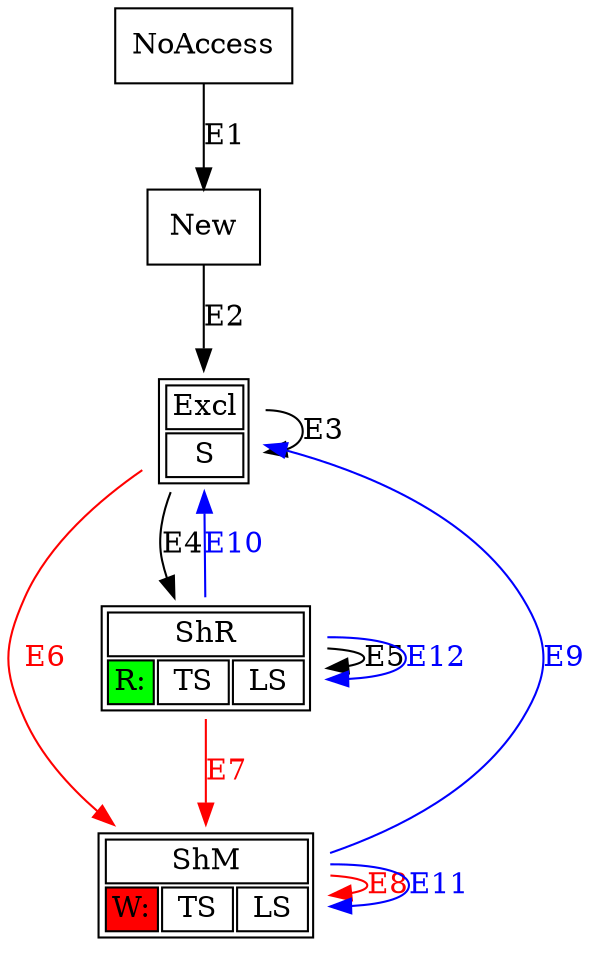 // This graph show the memory state machine in helgrind 3.3.0

digraph helgrind330{
   NoAccess [shape=rectangle label="NoAccess"];

   New [shape=rectangle label="New"];

   Excl [shape=plaintext label=<<TABLE BGCOLOR="white"> <tr> 
        <td colspan="1">Excl</td> 
      </tr> <tr> 
        <td>S</td>
      </tr> </TABLE>>
    ]
    
    ShM  [shape=plaintext label=<<TABLE BGCOLOR="white"> <tr> 
        <td colspan="3">ShM</td> 
      </tr> <tr> 
        <td bgcolor="red">W:</td>
        <td> TS </td>
        <td> LS </td>
      </tr> </TABLE>>
    ]

    ShR  [shape=plaintext label=<<TABLE BGCOLOR="white"> <tr> 
        <td colspan="3">ShR</td> 
      </tr> <tr> 
        <td bgcolor="green">R:</td>
        <td> TS </td>
        <td> LS </td>
      </tr> </TABLE>>
    ]

   NoAccess -> New   [label="E1"];
   New      -> Excl  [label="E2"];
   Excl     -> Excl  [label="E3"];
   Excl     -> ShR   [label="E4"];
   ShR      -> ShR   [label="E5"];

// race may be reported here 
   Excl     -> ShM   [fontcolor="red"   label="E6" color="red"];
   ShR      -> ShM   [fontcolor="red"   label="E7" color="red"]; 
   ShM      -> ShM   [fontcolor="red"   label="E8" color="red"];

// thread join
   ShM      -> Excl  [fontcolor="blue"  label="E9"  color="blue"];
   ShR      -> Excl  [fontcolor="blue"  label="E10" color="blue"];
   ShM      -> ShM   [fontcolor="blue"  label="E11" color="blue"];
   ShR      -> ShR   [fontcolor="blue"  label="E12" color="blue"];

}
